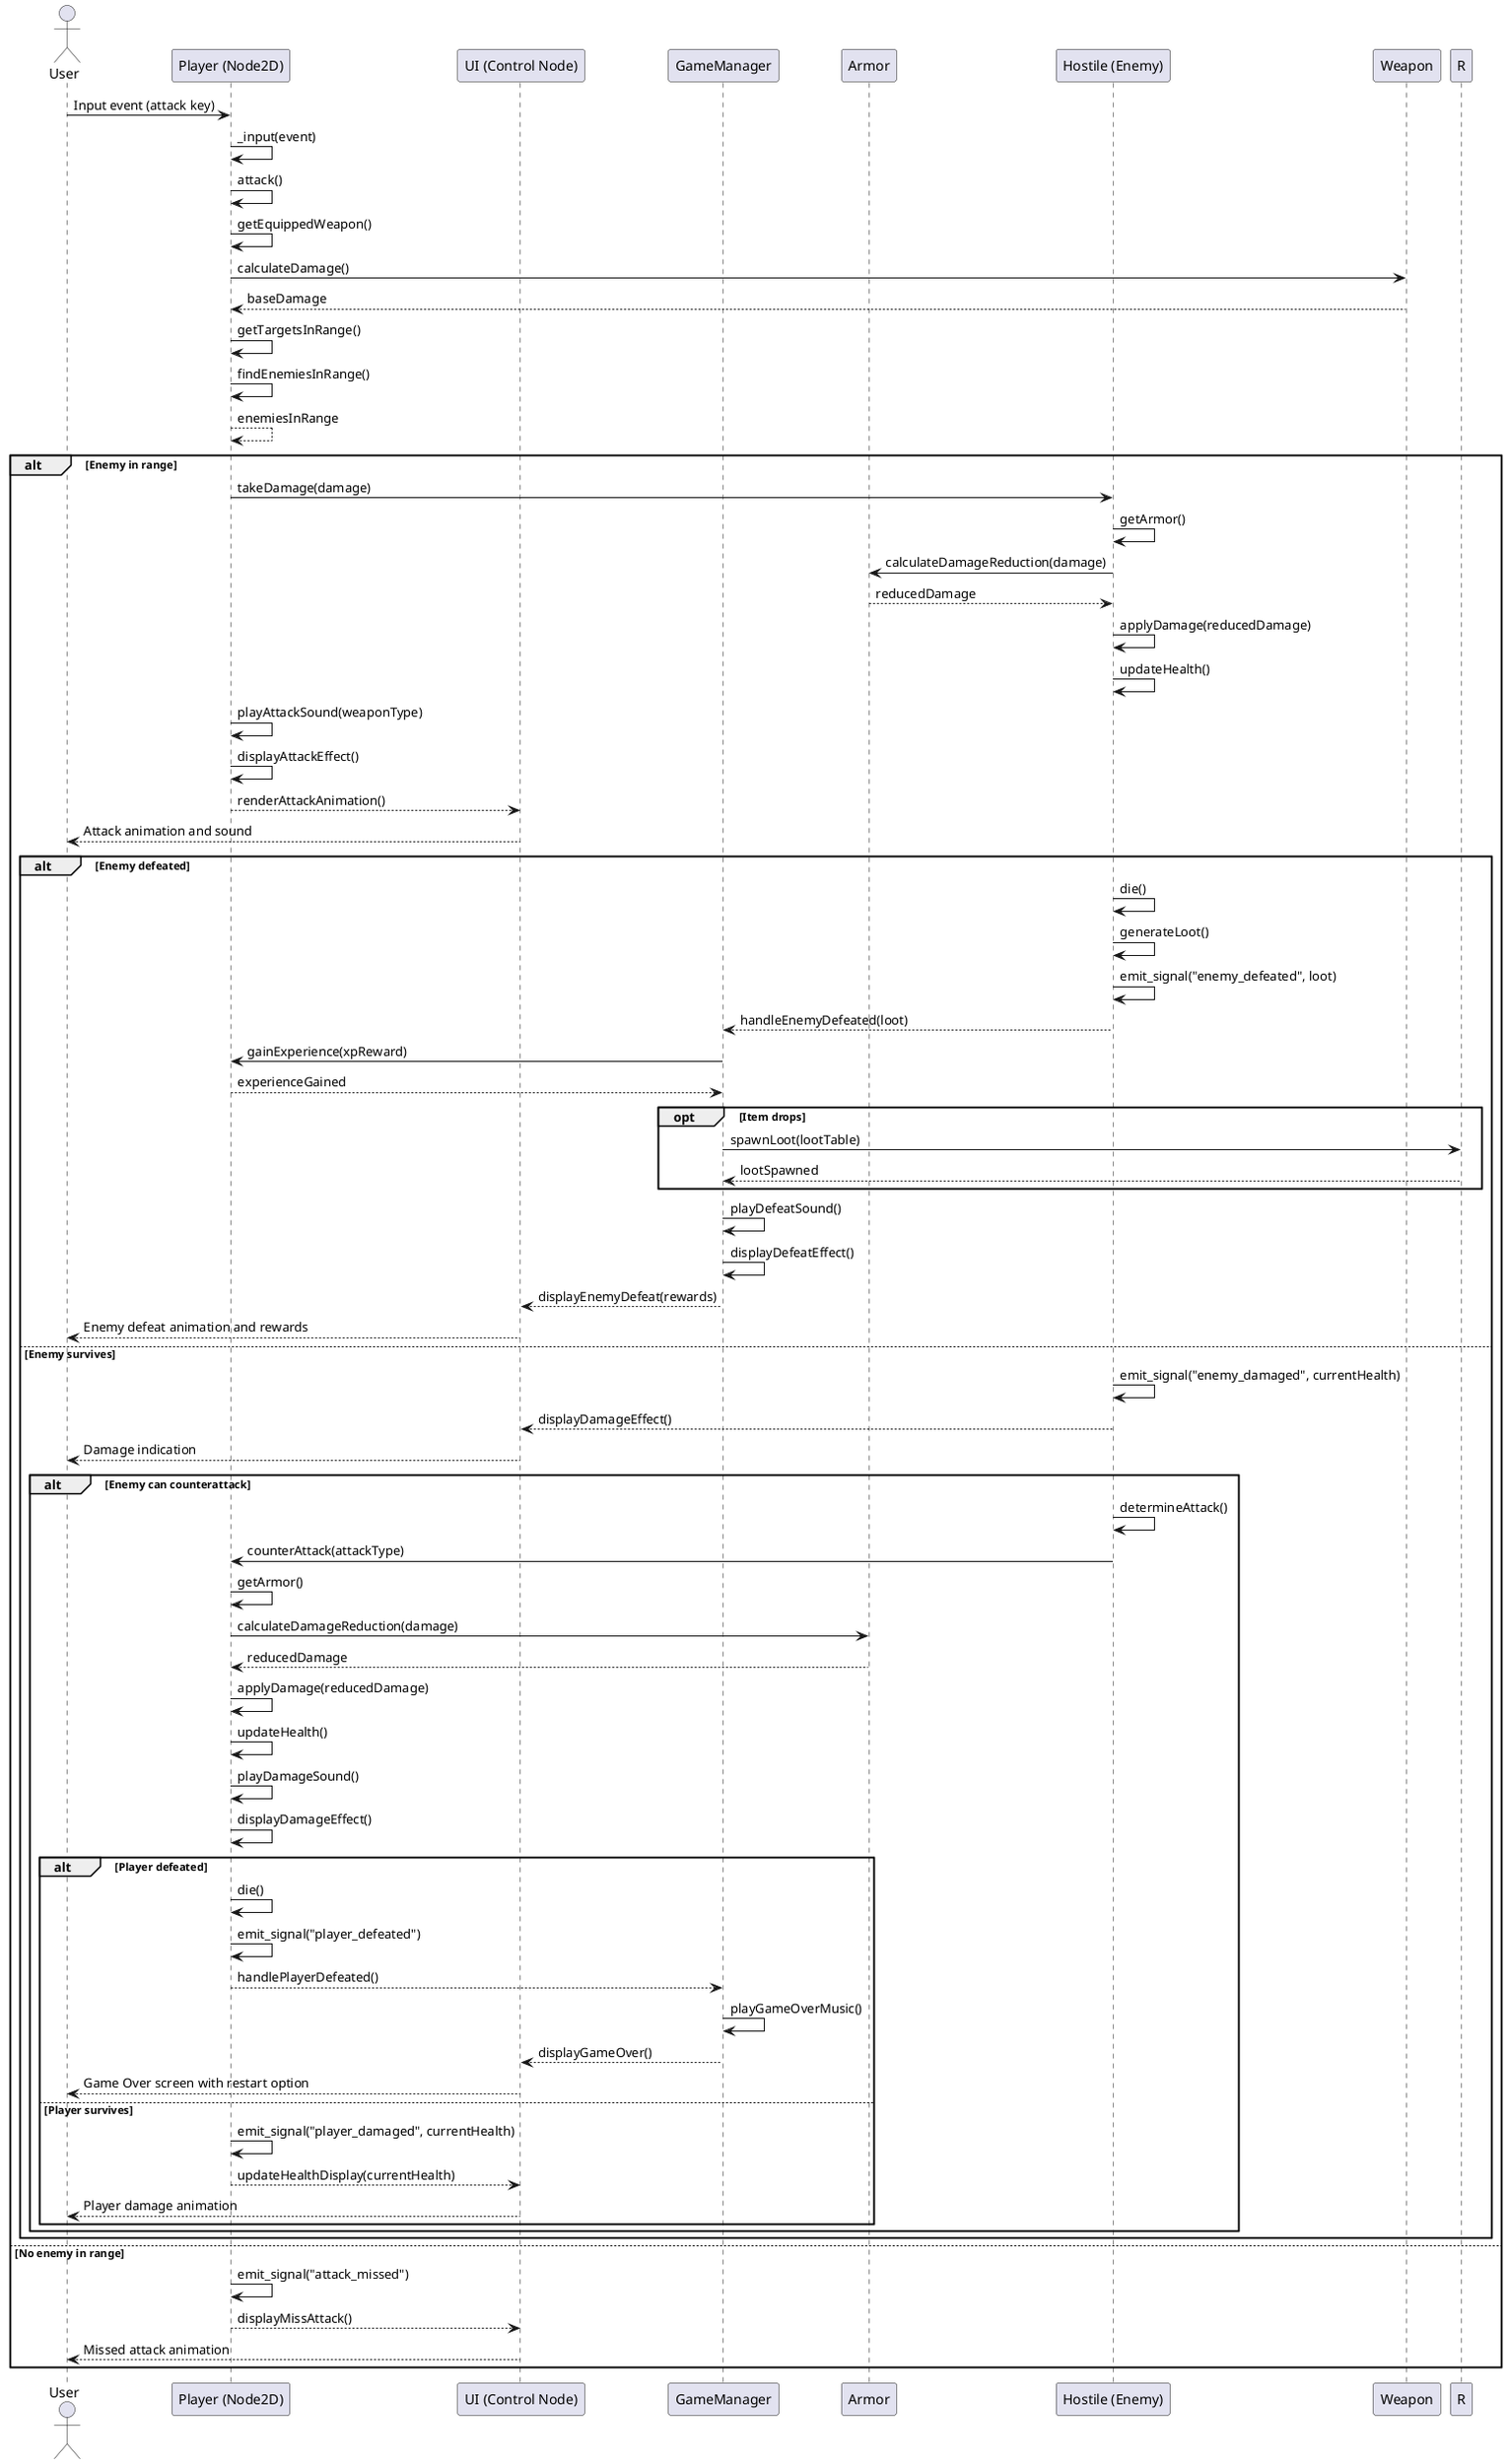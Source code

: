 @startuml
actor User
participant "Player (Node2D)" as P
participant "UI (Control Node)" as UI
participant GameManager as GM
participant Armor as AR
participant "Hostile (Enemy)" as E
participant Weapon as W

User -> P: Input event (attack key)
P -> P: _input(event)
P -> P: attack()

P -> P: getEquippedWeapon()
P -> W: calculateDamage()
W --> P: baseDamage

P -> P: getTargetsInRange()
P -> P: findEnemiesInRange()
P --> P: enemiesInRange

alt Enemy in range
    P -> E: takeDamage(damage)
    
    E -> E: getArmor()
    E -> AR: calculateDamageReduction(damage)
    AR --> E: reducedDamage
    E -> E: applyDamage(reducedDamage)
    
    E -> E: updateHealth()
    
    P -> P: playAttackSound(weaponType)
    P -> P: displayAttackEffect()
    P --> UI: renderAttackAnimation()
    UI --> User: Attack animation and sound
    
    alt Enemy defeated
        E -> E: die()
        E -> E: generateLoot()
        E -> E: emit_signal("enemy_defeated", loot)
        E --> GM: handleEnemyDefeated(loot)
        
        GM -> P: gainExperience(xpReward)
        P --> GM: experienceGained
        
        opt Item drops
            GM -> R: spawnLoot(lootTable)
            R --> GM: lootSpawned
        end
        
        GM -> GM: playDefeatSound()
        GM -> GM: displayDefeatEffect()
        GM --> UI: displayEnemyDefeat(rewards)
        UI --> User: Enemy defeat animation and rewards
    else Enemy survives
        E -> E: emit_signal("enemy_damaged", currentHealth)
        E --> UI: displayDamageEffect()
        UI --> User: Damage indication
        
        alt Enemy can counterattack
            E -> E: determineAttack()
            E -> P: counterAttack(attackType)
            
            P -> P: getArmor()
            P -> AR: calculateDamageReduction(damage)
            AR --> P: reducedDamage
            P -> P: applyDamage(reducedDamage)
            
            P -> P: updateHealth()
            
            P -> P: playDamageSound()
            P -> P: displayDamageEffect()
            
            alt Player defeated
                P -> P: die()
                P -> P: emit_signal("player_defeated")
                P --> GM: handlePlayerDefeated()
                GM -> GM: playGameOverMusic()
                GM --> UI: displayGameOver()
                UI --> User: Game Over screen with restart option
            else Player survives
                P -> P: emit_signal("player_damaged", currentHealth)
                P --> UI: updateHealthDisplay(currentHealth)
                UI --> User: Player damage animation
            end
        end
    end
else No enemy in range
    P -> P: emit_signal("attack_missed")
    P --> UI: displayMissAttack()
    UI --> User: Missed attack animation
end
@enduml

